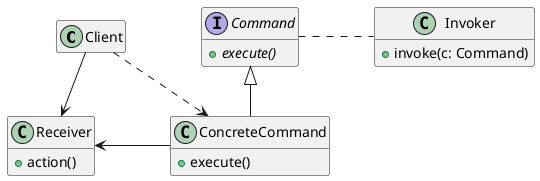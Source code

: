 @startuml

skinparam nodesep 75
skinparam ranksep 50
hide empty members

together {

  class Client

  interface Command {
    + {abstract} execute()
  }

  class Invoker {
    + invoke(c: Command)
  }

  Command . Invoker
  Command .[hidden] Client

}

class Receiver {
  + action()
}

class ConcreteCommand {
  + execute()
}

Command <|-- ConcreteCommand
Receiver <- ConcreteCommand

Client .> ConcreteCommand
Client --> Receiver

@enduml
